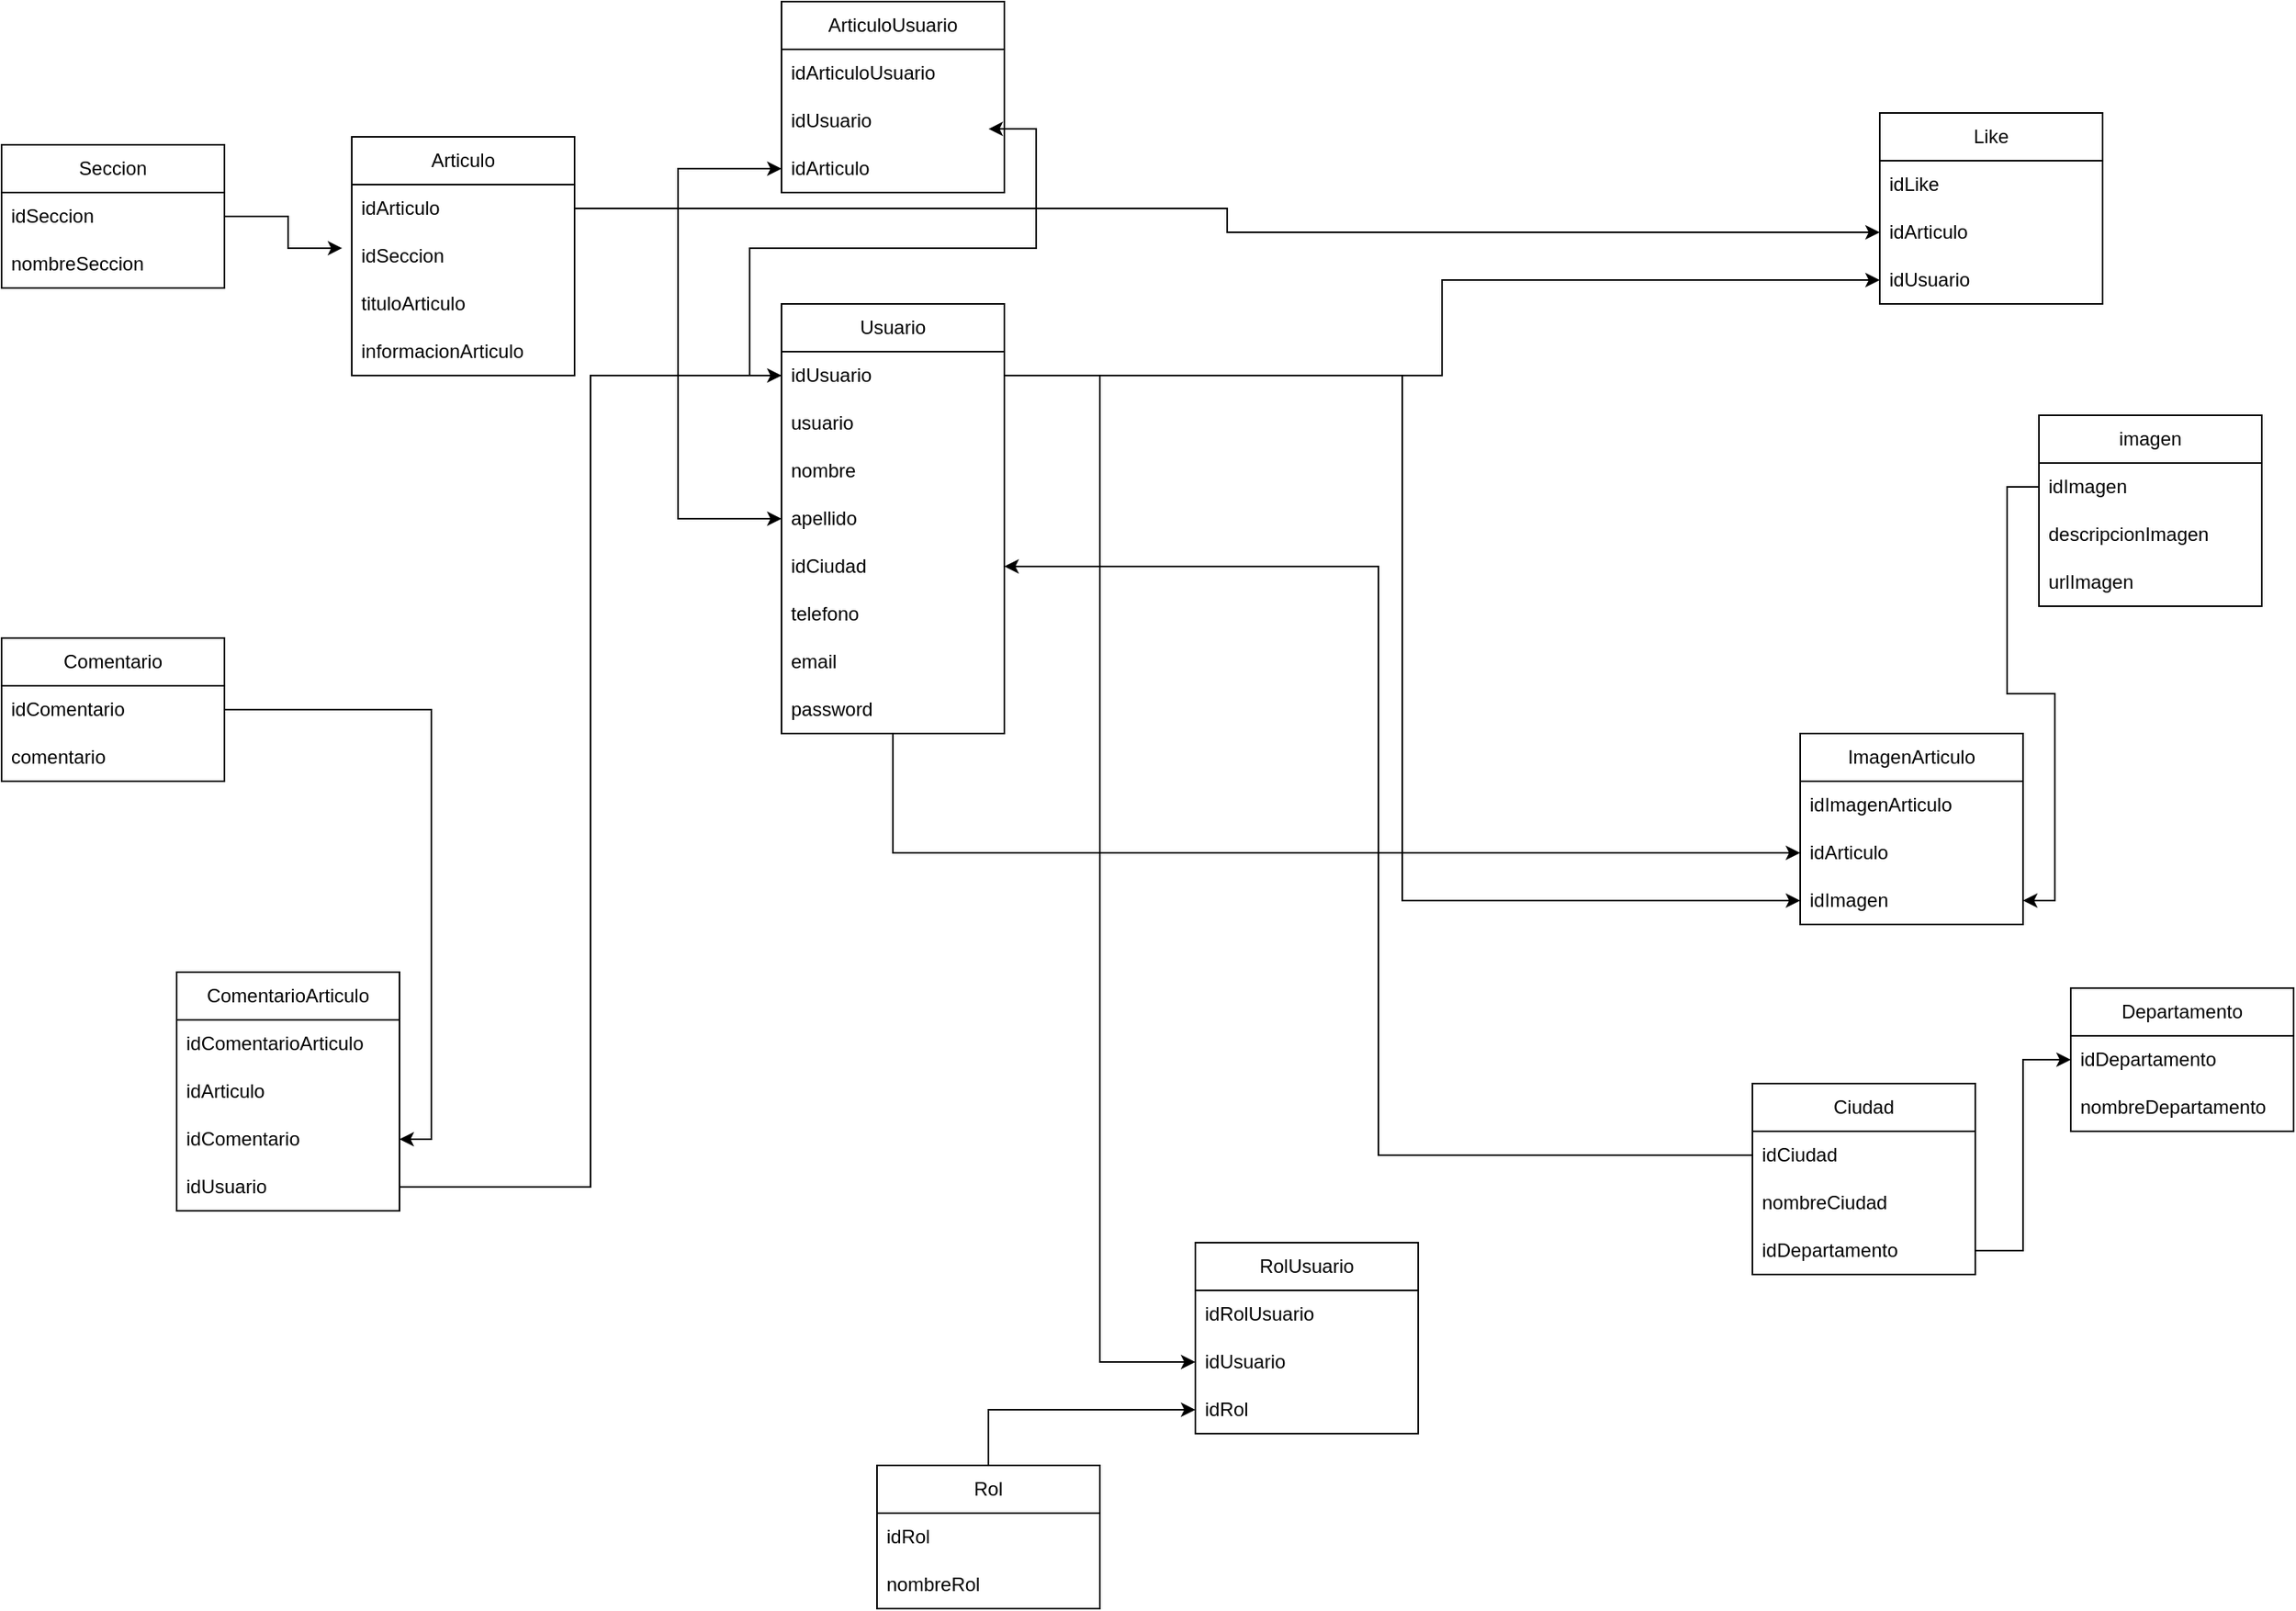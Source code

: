 <mxfile version="24.2.3" type="google">
  <diagram id="R2lEEEUBdFMjLlhIrx00" name="Page-1">
    <mxGraphModel grid="1" page="1" gridSize="10" guides="1" tooltips="1" connect="1" arrows="1" fold="1" pageScale="1" pageWidth="850" pageHeight="1100" math="0" shadow="0" extFonts="Permanent Marker^https://fonts.googleapis.com/css?family=Permanent+Marker">
      <root>
        <mxCell id="0" />
        <mxCell id="1" parent="0" />
        <mxCell id="5z6xpnA6uQuVN6ESg7Eq-2" value="Seccion" style="swimlane;fontStyle=0;childLayout=stackLayout;horizontal=1;startSize=30;horizontalStack=0;resizeParent=1;resizeParentMax=0;resizeLast=0;collapsible=1;marginBottom=0;whiteSpace=wrap;html=1;" vertex="1" parent="1">
          <mxGeometry x="-480" y="-1350" width="140" height="90" as="geometry" />
        </mxCell>
        <mxCell id="5z6xpnA6uQuVN6ESg7Eq-3" value="idSeccion" style="text;strokeColor=none;fillColor=none;align=left;verticalAlign=middle;spacingLeft=4;spacingRight=4;overflow=hidden;points=[[0,0.5],[1,0.5]];portConstraint=eastwest;rotatable=0;whiteSpace=wrap;html=1;" vertex="1" parent="5z6xpnA6uQuVN6ESg7Eq-2">
          <mxGeometry y="30" width="140" height="30" as="geometry" />
        </mxCell>
        <mxCell id="5z6xpnA6uQuVN6ESg7Eq-4" value="nombreSeccion" style="text;strokeColor=none;fillColor=none;align=left;verticalAlign=middle;spacingLeft=4;spacingRight=4;overflow=hidden;points=[[0,0.5],[1,0.5]];portConstraint=eastwest;rotatable=0;whiteSpace=wrap;html=1;" vertex="1" parent="5z6xpnA6uQuVN6ESg7Eq-2">
          <mxGeometry y="60" width="140" height="30" as="geometry" />
        </mxCell>
        <mxCell id="5z6xpnA6uQuVN6ESg7Eq-7" value="Articulo" style="swimlane;fontStyle=0;childLayout=stackLayout;horizontal=1;startSize=30;horizontalStack=0;resizeParent=1;resizeParentMax=0;resizeLast=0;collapsible=1;marginBottom=0;whiteSpace=wrap;html=1;" vertex="1" parent="1">
          <mxGeometry x="-260" y="-1355" width="140" height="150" as="geometry" />
        </mxCell>
        <mxCell id="5z6xpnA6uQuVN6ESg7Eq-8" value="idArticulo" style="text;strokeColor=none;fillColor=none;align=left;verticalAlign=middle;spacingLeft=4;spacingRight=4;overflow=hidden;points=[[0,0.5],[1,0.5]];portConstraint=eastwest;rotatable=0;whiteSpace=wrap;html=1;" vertex="1" parent="5z6xpnA6uQuVN6ESg7Eq-7">
          <mxGeometry y="30" width="140" height="30" as="geometry" />
        </mxCell>
        <mxCell id="5z6xpnA6uQuVN6ESg7Eq-9" value="idSeccion&amp;nbsp;" style="text;strokeColor=none;fillColor=none;align=left;verticalAlign=middle;spacingLeft=4;spacingRight=4;overflow=hidden;points=[[0,0.5],[1,0.5]];portConstraint=eastwest;rotatable=0;whiteSpace=wrap;html=1;" vertex="1" parent="5z6xpnA6uQuVN6ESg7Eq-7">
          <mxGeometry y="60" width="140" height="30" as="geometry" />
        </mxCell>
        <mxCell id="5z6xpnA6uQuVN6ESg7Eq-11" value="tituloArticulo" style="text;strokeColor=none;fillColor=none;align=left;verticalAlign=middle;spacingLeft=4;spacingRight=4;overflow=hidden;points=[[0,0.5],[1,0.5]];portConstraint=eastwest;rotatable=0;whiteSpace=wrap;html=1;" vertex="1" parent="5z6xpnA6uQuVN6ESg7Eq-7">
          <mxGeometry y="90" width="140" height="30" as="geometry" />
        </mxCell>
        <mxCell id="5z6xpnA6uQuVN6ESg7Eq-89" value="informacionArticulo" style="text;strokeColor=none;fillColor=none;align=left;verticalAlign=middle;spacingLeft=4;spacingRight=4;overflow=hidden;points=[[0,0.5],[1,0.5]];portConstraint=eastwest;rotatable=0;whiteSpace=wrap;html=1;" vertex="1" parent="5z6xpnA6uQuVN6ESg7Eq-7">
          <mxGeometry y="120" width="140" height="30" as="geometry" />
        </mxCell>
        <mxCell id="5z6xpnA6uQuVN6ESg7Eq-13" value="imagen" style="swimlane;fontStyle=0;childLayout=stackLayout;horizontal=1;startSize=30;horizontalStack=0;resizeParent=1;resizeParentMax=0;resizeLast=0;collapsible=1;marginBottom=0;whiteSpace=wrap;html=1;" vertex="1" parent="1">
          <mxGeometry x="800" y="-1180" width="140" height="120" as="geometry" />
        </mxCell>
        <mxCell id="5z6xpnA6uQuVN6ESg7Eq-14" value="idImagen" style="text;strokeColor=none;fillColor=none;align=left;verticalAlign=middle;spacingLeft=4;spacingRight=4;overflow=hidden;points=[[0,0.5],[1,0.5]];portConstraint=eastwest;rotatable=0;whiteSpace=wrap;html=1;" vertex="1" parent="5z6xpnA6uQuVN6ESg7Eq-13">
          <mxGeometry y="30" width="140" height="30" as="geometry" />
        </mxCell>
        <mxCell id="5z6xpnA6uQuVN6ESg7Eq-15" value="descripcionImagen" style="text;strokeColor=none;fillColor=none;align=left;verticalAlign=middle;spacingLeft=4;spacingRight=4;overflow=hidden;points=[[0,0.5],[1,0.5]];portConstraint=eastwest;rotatable=0;whiteSpace=wrap;html=1;" vertex="1" parent="5z6xpnA6uQuVN6ESg7Eq-13">
          <mxGeometry y="60" width="140" height="30" as="geometry" />
        </mxCell>
        <mxCell id="5z6xpnA6uQuVN6ESg7Eq-16" value="urlImagen" style="text;strokeColor=none;fillColor=none;align=left;verticalAlign=middle;spacingLeft=4;spacingRight=4;overflow=hidden;points=[[0,0.5],[1,0.5]];portConstraint=eastwest;rotatable=0;whiteSpace=wrap;html=1;" vertex="1" parent="5z6xpnA6uQuVN6ESg7Eq-13">
          <mxGeometry y="90" width="140" height="30" as="geometry" />
        </mxCell>
        <mxCell id="5z6xpnA6uQuVN6ESg7Eq-17" style="edgeStyle=orthogonalEdgeStyle;rounded=0;orthogonalLoop=1;jettySize=auto;html=1;entryX=-0.043;entryY=0.333;entryDx=0;entryDy=0;entryPerimeter=0;" edge="1" parent="1" source="5z6xpnA6uQuVN6ESg7Eq-3" target="5z6xpnA6uQuVN6ESg7Eq-9">
          <mxGeometry relative="1" as="geometry" />
        </mxCell>
        <mxCell id="5z6xpnA6uQuVN6ESg7Eq-19" value="ImagenArticulo" style="swimlane;fontStyle=0;childLayout=stackLayout;horizontal=1;startSize=30;horizontalStack=0;resizeParent=1;resizeParentMax=0;resizeLast=0;collapsible=1;marginBottom=0;whiteSpace=wrap;html=1;" vertex="1" parent="1">
          <mxGeometry x="650" y="-980" width="140" height="120" as="geometry" />
        </mxCell>
        <mxCell id="5z6xpnA6uQuVN6ESg7Eq-20" value="idImagenArticulo" style="text;strokeColor=none;fillColor=none;align=left;verticalAlign=middle;spacingLeft=4;spacingRight=4;overflow=hidden;points=[[0,0.5],[1,0.5]];portConstraint=eastwest;rotatable=0;whiteSpace=wrap;html=1;" vertex="1" parent="5z6xpnA6uQuVN6ESg7Eq-19">
          <mxGeometry y="30" width="140" height="30" as="geometry" />
        </mxCell>
        <mxCell id="5z6xpnA6uQuVN6ESg7Eq-21" value="idArticulo" style="text;strokeColor=none;fillColor=none;align=left;verticalAlign=middle;spacingLeft=4;spacingRight=4;overflow=hidden;points=[[0,0.5],[1,0.5]];portConstraint=eastwest;rotatable=0;whiteSpace=wrap;html=1;" vertex="1" parent="5z6xpnA6uQuVN6ESg7Eq-19">
          <mxGeometry y="60" width="140" height="30" as="geometry" />
        </mxCell>
        <mxCell id="5z6xpnA6uQuVN6ESg7Eq-22" value="idImagen" style="text;strokeColor=none;fillColor=none;align=left;verticalAlign=middle;spacingLeft=4;spacingRight=4;overflow=hidden;points=[[0,0.5],[1,0.5]];portConstraint=eastwest;rotatable=0;whiteSpace=wrap;html=1;" vertex="1" parent="5z6xpnA6uQuVN6ESg7Eq-19">
          <mxGeometry y="90" width="140" height="30" as="geometry" />
        </mxCell>
        <mxCell id="5z6xpnA6uQuVN6ESg7Eq-24" style="edgeStyle=orthogonalEdgeStyle;rounded=0;orthogonalLoop=1;jettySize=auto;html=1;entryX=0;entryY=0.5;entryDx=0;entryDy=0;" edge="1" parent="1" source="5z6xpnA6uQuVN6ESg7Eq-26" target="5z6xpnA6uQuVN6ESg7Eq-21">
          <mxGeometry relative="1" as="geometry" />
        </mxCell>
        <mxCell id="5z6xpnA6uQuVN6ESg7Eq-25" style="edgeStyle=orthogonalEdgeStyle;rounded=0;orthogonalLoop=1;jettySize=auto;html=1;" edge="1" parent="1" source="5z6xpnA6uQuVN6ESg7Eq-14" target="5z6xpnA6uQuVN6ESg7Eq-22">
          <mxGeometry relative="1" as="geometry" />
        </mxCell>
        <mxCell id="5z6xpnA6uQuVN6ESg7Eq-35" value="ArticuloUsuario" style="swimlane;fontStyle=0;childLayout=stackLayout;horizontal=1;startSize=30;horizontalStack=0;resizeParent=1;resizeParentMax=0;resizeLast=0;collapsible=1;marginBottom=0;whiteSpace=wrap;html=1;" vertex="1" parent="1">
          <mxGeometry x="10" y="-1440" width="140" height="120" as="geometry" />
        </mxCell>
        <mxCell id="5z6xpnA6uQuVN6ESg7Eq-36" value="idArticuloUsuario" style="text;strokeColor=none;fillColor=none;align=left;verticalAlign=middle;spacingLeft=4;spacingRight=4;overflow=hidden;points=[[0,0.5],[1,0.5]];portConstraint=eastwest;rotatable=0;whiteSpace=wrap;html=1;" vertex="1" parent="5z6xpnA6uQuVN6ESg7Eq-35">
          <mxGeometry y="30" width="140" height="30" as="geometry" />
        </mxCell>
        <mxCell id="5z6xpnA6uQuVN6ESg7Eq-37" value="idUsuario" style="text;strokeColor=none;fillColor=none;align=left;verticalAlign=middle;spacingLeft=4;spacingRight=4;overflow=hidden;points=[[0,0.5],[1,0.5]];portConstraint=eastwest;rotatable=0;whiteSpace=wrap;html=1;" vertex="1" parent="5z6xpnA6uQuVN6ESg7Eq-35">
          <mxGeometry y="60" width="140" height="30" as="geometry" />
        </mxCell>
        <mxCell id="5z6xpnA6uQuVN6ESg7Eq-38" value="idArticulo" style="text;strokeColor=none;fillColor=none;align=left;verticalAlign=middle;spacingLeft=4;spacingRight=4;overflow=hidden;points=[[0,0.5],[1,0.5]];portConstraint=eastwest;rotatable=0;whiteSpace=wrap;html=1;" vertex="1" parent="5z6xpnA6uQuVN6ESg7Eq-35">
          <mxGeometry y="90" width="140" height="30" as="geometry" />
        </mxCell>
        <mxCell id="5z6xpnA6uQuVN6ESg7Eq-39" style="edgeStyle=orthogonalEdgeStyle;rounded=0;orthogonalLoop=1;jettySize=auto;html=1;entryX=0;entryY=0.5;entryDx=0;entryDy=0;" edge="1" parent="1" source="5z6xpnA6uQuVN6ESg7Eq-8" target="5z6xpnA6uQuVN6ESg7Eq-38">
          <mxGeometry relative="1" as="geometry" />
        </mxCell>
        <mxCell id="5z6xpnA6uQuVN6ESg7Eq-40" style="edgeStyle=orthogonalEdgeStyle;rounded=0;orthogonalLoop=1;jettySize=auto;html=1;entryX=0.929;entryY=0.667;entryDx=0;entryDy=0;entryPerimeter=0;" edge="1" parent="1" source="5z6xpnA6uQuVN6ESg7Eq-27" target="5z6xpnA6uQuVN6ESg7Eq-37">
          <mxGeometry relative="1" as="geometry" />
        </mxCell>
        <mxCell id="5z6xpnA6uQuVN6ESg7Eq-41" value="Ciudad" style="swimlane;fontStyle=0;childLayout=stackLayout;horizontal=1;startSize=30;horizontalStack=0;resizeParent=1;resizeParentMax=0;resizeLast=0;collapsible=1;marginBottom=0;whiteSpace=wrap;html=1;" vertex="1" parent="1">
          <mxGeometry x="620" y="-760" width="140" height="120" as="geometry" />
        </mxCell>
        <mxCell id="5z6xpnA6uQuVN6ESg7Eq-42" value="idCiudad" style="text;strokeColor=none;fillColor=none;align=left;verticalAlign=middle;spacingLeft=4;spacingRight=4;overflow=hidden;points=[[0,0.5],[1,0.5]];portConstraint=eastwest;rotatable=0;whiteSpace=wrap;html=1;" vertex="1" parent="5z6xpnA6uQuVN6ESg7Eq-41">
          <mxGeometry y="30" width="140" height="30" as="geometry" />
        </mxCell>
        <mxCell id="5z6xpnA6uQuVN6ESg7Eq-43" value="nombreCiudad" style="text;strokeColor=none;fillColor=none;align=left;verticalAlign=middle;spacingLeft=4;spacingRight=4;overflow=hidden;points=[[0,0.5],[1,0.5]];portConstraint=eastwest;rotatable=0;whiteSpace=wrap;html=1;" vertex="1" parent="5z6xpnA6uQuVN6ESg7Eq-41">
          <mxGeometry y="60" width="140" height="30" as="geometry" />
        </mxCell>
        <mxCell id="5z6xpnA6uQuVN6ESg7Eq-44" value="idDepartamento" style="text;strokeColor=none;fillColor=none;align=left;verticalAlign=middle;spacingLeft=4;spacingRight=4;overflow=hidden;points=[[0,0.5],[1,0.5]];portConstraint=eastwest;rotatable=0;whiteSpace=wrap;html=1;" vertex="1" parent="5z6xpnA6uQuVN6ESg7Eq-41">
          <mxGeometry y="90" width="140" height="30" as="geometry" />
        </mxCell>
        <mxCell id="5z6xpnA6uQuVN6ESg7Eq-45" value="Departamento" style="swimlane;fontStyle=0;childLayout=stackLayout;horizontal=1;startSize=30;horizontalStack=0;resizeParent=1;resizeParentMax=0;resizeLast=0;collapsible=1;marginBottom=0;whiteSpace=wrap;html=1;" vertex="1" parent="1">
          <mxGeometry x="820" y="-820" width="140" height="90" as="geometry" />
        </mxCell>
        <mxCell id="5z6xpnA6uQuVN6ESg7Eq-46" value="idDepartamento" style="text;strokeColor=none;fillColor=none;align=left;verticalAlign=middle;spacingLeft=4;spacingRight=4;overflow=hidden;points=[[0,0.5],[1,0.5]];portConstraint=eastwest;rotatable=0;whiteSpace=wrap;html=1;" vertex="1" parent="5z6xpnA6uQuVN6ESg7Eq-45">
          <mxGeometry y="30" width="140" height="30" as="geometry" />
        </mxCell>
        <mxCell id="5z6xpnA6uQuVN6ESg7Eq-47" value="nombreDepartamento" style="text;strokeColor=none;fillColor=none;align=left;verticalAlign=middle;spacingLeft=4;spacingRight=4;overflow=hidden;points=[[0,0.5],[1,0.5]];portConstraint=eastwest;rotatable=0;whiteSpace=wrap;html=1;" vertex="1" parent="5z6xpnA6uQuVN6ESg7Eq-45">
          <mxGeometry y="60" width="140" height="30" as="geometry" />
        </mxCell>
        <mxCell id="5z6xpnA6uQuVN6ESg7Eq-49" style="edgeStyle=orthogonalEdgeStyle;rounded=0;orthogonalLoop=1;jettySize=auto;html=1;entryX=0;entryY=0.5;entryDx=0;entryDy=0;" edge="1" parent="1" source="5z6xpnA6uQuVN6ESg7Eq-44" target="5z6xpnA6uQuVN6ESg7Eq-46">
          <mxGeometry relative="1" as="geometry" />
        </mxCell>
        <mxCell id="5z6xpnA6uQuVN6ESg7Eq-50" style="edgeStyle=orthogonalEdgeStyle;rounded=0;orthogonalLoop=1;jettySize=auto;html=1;entryX=1;entryY=0.5;entryDx=0;entryDy=0;" edge="1" parent="1" source="5z6xpnA6uQuVN6ESg7Eq-42" target="5z6xpnA6uQuVN6ESg7Eq-30">
          <mxGeometry relative="1" as="geometry" />
        </mxCell>
        <mxCell id="5z6xpnA6uQuVN6ESg7Eq-69" style="edgeStyle=orthogonalEdgeStyle;rounded=0;orthogonalLoop=1;jettySize=auto;html=1;" edge="1" parent="1" source="5z6xpnA6uQuVN6ESg7Eq-59" target="5z6xpnA6uQuVN6ESg7Eq-66">
          <mxGeometry relative="1" as="geometry" />
        </mxCell>
        <mxCell id="5z6xpnA6uQuVN6ESg7Eq-59" value="Rol" style="swimlane;fontStyle=0;childLayout=stackLayout;horizontal=1;startSize=30;horizontalStack=0;resizeParent=1;resizeParentMax=0;resizeLast=0;collapsible=1;marginBottom=0;whiteSpace=wrap;html=1;" vertex="1" parent="1">
          <mxGeometry x="70" y="-520" width="140" height="90" as="geometry" />
        </mxCell>
        <mxCell id="5z6xpnA6uQuVN6ESg7Eq-60" value="idRol" style="text;strokeColor=none;fillColor=none;align=left;verticalAlign=middle;spacingLeft=4;spacingRight=4;overflow=hidden;points=[[0,0.5],[1,0.5]];portConstraint=eastwest;rotatable=0;whiteSpace=wrap;html=1;" vertex="1" parent="5z6xpnA6uQuVN6ESg7Eq-59">
          <mxGeometry y="30" width="140" height="30" as="geometry" />
        </mxCell>
        <mxCell id="5z6xpnA6uQuVN6ESg7Eq-61" value="nombreRol" style="text;strokeColor=none;fillColor=none;align=left;verticalAlign=middle;spacingLeft=4;spacingRight=4;overflow=hidden;points=[[0,0.5],[1,0.5]];portConstraint=eastwest;rotatable=0;whiteSpace=wrap;html=1;" vertex="1" parent="5z6xpnA6uQuVN6ESg7Eq-59">
          <mxGeometry y="60" width="140" height="30" as="geometry" />
        </mxCell>
        <mxCell id="5z6xpnA6uQuVN6ESg7Eq-63" value="RolUsuario" style="swimlane;fontStyle=0;childLayout=stackLayout;horizontal=1;startSize=30;horizontalStack=0;resizeParent=1;resizeParentMax=0;resizeLast=0;collapsible=1;marginBottom=0;whiteSpace=wrap;html=1;" vertex="1" parent="1">
          <mxGeometry x="270" y="-660" width="140" height="120" as="geometry" />
        </mxCell>
        <mxCell id="5z6xpnA6uQuVN6ESg7Eq-64" value="idRolUsuario" style="text;strokeColor=none;fillColor=none;align=left;verticalAlign=middle;spacingLeft=4;spacingRight=4;overflow=hidden;points=[[0,0.5],[1,0.5]];portConstraint=eastwest;rotatable=0;whiteSpace=wrap;html=1;" vertex="1" parent="5z6xpnA6uQuVN6ESg7Eq-63">
          <mxGeometry y="30" width="140" height="30" as="geometry" />
        </mxCell>
        <mxCell id="5z6xpnA6uQuVN6ESg7Eq-65" value="idUsuario" style="text;strokeColor=none;fillColor=none;align=left;verticalAlign=middle;spacingLeft=4;spacingRight=4;overflow=hidden;points=[[0,0.5],[1,0.5]];portConstraint=eastwest;rotatable=0;whiteSpace=wrap;html=1;" vertex="1" parent="5z6xpnA6uQuVN6ESg7Eq-63">
          <mxGeometry y="60" width="140" height="30" as="geometry" />
        </mxCell>
        <mxCell id="5z6xpnA6uQuVN6ESg7Eq-66" value="idRol" style="text;strokeColor=none;fillColor=none;align=left;verticalAlign=middle;spacingLeft=4;spacingRight=4;overflow=hidden;points=[[0,0.5],[1,0.5]];portConstraint=eastwest;rotatable=0;whiteSpace=wrap;html=1;" vertex="1" parent="5z6xpnA6uQuVN6ESg7Eq-63">
          <mxGeometry y="90" width="140" height="30" as="geometry" />
        </mxCell>
        <mxCell id="5z6xpnA6uQuVN6ESg7Eq-67" style="edgeStyle=orthogonalEdgeStyle;rounded=0;orthogonalLoop=1;jettySize=auto;html=1;entryX=0;entryY=0.5;entryDx=0;entryDy=0;" edge="1" parent="1" source="5z6xpnA6uQuVN6ESg7Eq-27" target="5z6xpnA6uQuVN6ESg7Eq-65">
          <mxGeometry relative="1" as="geometry" />
        </mxCell>
        <mxCell id="5z6xpnA6uQuVN6ESg7Eq-70" value="Like" style="swimlane;fontStyle=0;childLayout=stackLayout;horizontal=1;startSize=30;horizontalStack=0;resizeParent=1;resizeParentMax=0;resizeLast=0;collapsible=1;marginBottom=0;whiteSpace=wrap;html=1;" vertex="1" parent="1">
          <mxGeometry x="700" y="-1370" width="140" height="120" as="geometry" />
        </mxCell>
        <mxCell id="5z6xpnA6uQuVN6ESg7Eq-71" value="idLike" style="text;strokeColor=none;fillColor=none;align=left;verticalAlign=middle;spacingLeft=4;spacingRight=4;overflow=hidden;points=[[0,0.5],[1,0.5]];portConstraint=eastwest;rotatable=0;whiteSpace=wrap;html=1;" vertex="1" parent="5z6xpnA6uQuVN6ESg7Eq-70">
          <mxGeometry y="30" width="140" height="30" as="geometry" />
        </mxCell>
        <mxCell id="5z6xpnA6uQuVN6ESg7Eq-72" value="idArticulo" style="text;strokeColor=none;fillColor=none;align=left;verticalAlign=middle;spacingLeft=4;spacingRight=4;overflow=hidden;points=[[0,0.5],[1,0.5]];portConstraint=eastwest;rotatable=0;whiteSpace=wrap;html=1;" vertex="1" parent="5z6xpnA6uQuVN6ESg7Eq-70">
          <mxGeometry y="60" width="140" height="30" as="geometry" />
        </mxCell>
        <mxCell id="5z6xpnA6uQuVN6ESg7Eq-73" value="idUsuario" style="text;strokeColor=none;fillColor=none;align=left;verticalAlign=middle;spacingLeft=4;spacingRight=4;overflow=hidden;points=[[0,0.5],[1,0.5]];portConstraint=eastwest;rotatable=0;whiteSpace=wrap;html=1;" vertex="1" parent="5z6xpnA6uQuVN6ESg7Eq-70">
          <mxGeometry y="90" width="140" height="30" as="geometry" />
        </mxCell>
        <mxCell id="5z6xpnA6uQuVN6ESg7Eq-75" style="edgeStyle=orthogonalEdgeStyle;rounded=0;orthogonalLoop=1;jettySize=auto;html=1;entryX=0;entryY=0.5;entryDx=0;entryDy=0;" edge="1" parent="1" source="5z6xpnA6uQuVN6ESg7Eq-8" target="5z6xpnA6uQuVN6ESg7Eq-72">
          <mxGeometry relative="1" as="geometry" />
        </mxCell>
        <mxCell id="5z6xpnA6uQuVN6ESg7Eq-76" value="" style="edgeStyle=orthogonalEdgeStyle;rounded=0;orthogonalLoop=1;jettySize=auto;html=1;" edge="1" parent="1" source="5z6xpnA6uQuVN6ESg7Eq-27" target="5z6xpnA6uQuVN6ESg7Eq-22">
          <mxGeometry relative="1" as="geometry" />
        </mxCell>
        <mxCell id="5z6xpnA6uQuVN6ESg7Eq-77" style="edgeStyle=orthogonalEdgeStyle;rounded=0;orthogonalLoop=1;jettySize=auto;html=1;entryX=0;entryY=0.5;entryDx=0;entryDy=0;" edge="1" parent="1" source="5z6xpnA6uQuVN6ESg7Eq-27" target="5z6xpnA6uQuVN6ESg7Eq-73">
          <mxGeometry relative="1" as="geometry" />
        </mxCell>
        <mxCell id="5z6xpnA6uQuVN6ESg7Eq-78" value="Comentario" style="swimlane;fontStyle=0;childLayout=stackLayout;horizontal=1;startSize=30;horizontalStack=0;resizeParent=1;resizeParentMax=0;resizeLast=0;collapsible=1;marginBottom=0;whiteSpace=wrap;html=1;" vertex="1" parent="1">
          <mxGeometry x="-480" y="-1040" width="140" height="90" as="geometry" />
        </mxCell>
        <mxCell id="5z6xpnA6uQuVN6ESg7Eq-79" value="idComentario" style="text;strokeColor=none;fillColor=none;align=left;verticalAlign=middle;spacingLeft=4;spacingRight=4;overflow=hidden;points=[[0,0.5],[1,0.5]];portConstraint=eastwest;rotatable=0;whiteSpace=wrap;html=1;" vertex="1" parent="5z6xpnA6uQuVN6ESg7Eq-78">
          <mxGeometry y="30" width="140" height="30" as="geometry" />
        </mxCell>
        <mxCell id="5z6xpnA6uQuVN6ESg7Eq-80" value="comentario" style="text;strokeColor=none;fillColor=none;align=left;verticalAlign=middle;spacingLeft=4;spacingRight=4;overflow=hidden;points=[[0,0.5],[1,0.5]];portConstraint=eastwest;rotatable=0;whiteSpace=wrap;html=1;" vertex="1" parent="5z6xpnA6uQuVN6ESg7Eq-78">
          <mxGeometry y="60" width="140" height="30" as="geometry" />
        </mxCell>
        <mxCell id="5z6xpnA6uQuVN6ESg7Eq-82" value="ComentarioArticulo" style="swimlane;fontStyle=0;childLayout=stackLayout;horizontal=1;startSize=30;horizontalStack=0;resizeParent=1;resizeParentMax=0;resizeLast=0;collapsible=1;marginBottom=0;whiteSpace=wrap;html=1;" vertex="1" parent="1">
          <mxGeometry x="-370" y="-830" width="140" height="150" as="geometry" />
        </mxCell>
        <mxCell id="5z6xpnA6uQuVN6ESg7Eq-83" value="idComentarioArticulo" style="text;strokeColor=none;fillColor=none;align=left;verticalAlign=middle;spacingLeft=4;spacingRight=4;overflow=hidden;points=[[0,0.5],[1,0.5]];portConstraint=eastwest;rotatable=0;whiteSpace=wrap;html=1;" vertex="1" parent="5z6xpnA6uQuVN6ESg7Eq-82">
          <mxGeometry y="30" width="140" height="30" as="geometry" />
        </mxCell>
        <mxCell id="5z6xpnA6uQuVN6ESg7Eq-84" value="idArticulo" style="text;strokeColor=none;fillColor=none;align=left;verticalAlign=middle;spacingLeft=4;spacingRight=4;overflow=hidden;points=[[0,0.5],[1,0.5]];portConstraint=eastwest;rotatable=0;whiteSpace=wrap;html=1;" vertex="1" parent="5z6xpnA6uQuVN6ESg7Eq-82">
          <mxGeometry y="60" width="140" height="30" as="geometry" />
        </mxCell>
        <mxCell id="5z6xpnA6uQuVN6ESg7Eq-85" value="idComentario" style="text;strokeColor=none;fillColor=none;align=left;verticalAlign=middle;spacingLeft=4;spacingRight=4;overflow=hidden;points=[[0,0.5],[1,0.5]];portConstraint=eastwest;rotatable=0;whiteSpace=wrap;html=1;" vertex="1" parent="5z6xpnA6uQuVN6ESg7Eq-82">
          <mxGeometry y="90" width="140" height="30" as="geometry" />
        </mxCell>
        <mxCell id="5z6xpnA6uQuVN6ESg7Eq-86" value="idUsuario" style="text;strokeColor=none;fillColor=none;align=left;verticalAlign=middle;spacingLeft=4;spacingRight=4;overflow=hidden;points=[[0,0.5],[1,0.5]];portConstraint=eastwest;rotatable=0;whiteSpace=wrap;html=1;" vertex="1" parent="5z6xpnA6uQuVN6ESg7Eq-82">
          <mxGeometry y="120" width="140" height="30" as="geometry" />
        </mxCell>
        <mxCell id="5z6xpnA6uQuVN6ESg7Eq-87" style="edgeStyle=orthogonalEdgeStyle;rounded=0;orthogonalLoop=1;jettySize=auto;html=1;entryX=1;entryY=0.5;entryDx=0;entryDy=0;" edge="1" parent="1" source="5z6xpnA6uQuVN6ESg7Eq-79" target="5z6xpnA6uQuVN6ESg7Eq-85">
          <mxGeometry relative="1" as="geometry" />
        </mxCell>
        <mxCell id="5z6xpnA6uQuVN6ESg7Eq-88" style="edgeStyle=orthogonalEdgeStyle;rounded=0;orthogonalLoop=1;jettySize=auto;html=1;entryX=0;entryY=0.5;entryDx=0;entryDy=0;" edge="1" parent="1" source="5z6xpnA6uQuVN6ESg7Eq-86" target="5z6xpnA6uQuVN6ESg7Eq-27">
          <mxGeometry relative="1" as="geometry" />
        </mxCell>
        <mxCell id="3HXfGH5q4WWTOH5B6wIN-1" value="" style="edgeStyle=orthogonalEdgeStyle;rounded=0;orthogonalLoop=1;jettySize=auto;html=1;entryX=0;entryY=0.5;entryDx=0;entryDy=0;" edge="1" parent="1" source="5z6xpnA6uQuVN6ESg7Eq-8" target="5z6xpnA6uQuVN6ESg7Eq-26">
          <mxGeometry relative="1" as="geometry">
            <mxPoint x="300" y="-1085" as="sourcePoint" />
            <mxPoint x="600" y="-995" as="targetPoint" />
          </mxGeometry>
        </mxCell>
        <mxCell id="5z6xpnA6uQuVN6ESg7Eq-26" value="Usuario" style="swimlane;fontStyle=0;childLayout=stackLayout;horizontal=1;startSize=30;horizontalStack=0;resizeParent=1;resizeParentMax=0;resizeLast=0;collapsible=1;marginBottom=0;whiteSpace=wrap;html=1;" vertex="1" parent="1">
          <mxGeometry x="10" y="-1250" width="140" height="270" as="geometry" />
        </mxCell>
        <mxCell id="5z6xpnA6uQuVN6ESg7Eq-27" value="idUsuario" style="text;strokeColor=none;fillColor=none;align=left;verticalAlign=middle;spacingLeft=4;spacingRight=4;overflow=hidden;points=[[0,0.5],[1,0.5]];portConstraint=eastwest;rotatable=0;whiteSpace=wrap;html=1;" vertex="1" parent="5z6xpnA6uQuVN6ESg7Eq-26">
          <mxGeometry y="30" width="140" height="30" as="geometry" />
        </mxCell>
        <mxCell id="5z6xpnA6uQuVN6ESg7Eq-33" value="usuario" style="text;strokeColor=none;fillColor=none;align=left;verticalAlign=middle;spacingLeft=4;spacingRight=4;overflow=hidden;points=[[0,0.5],[1,0.5]];portConstraint=eastwest;rotatable=0;whiteSpace=wrap;html=1;" vertex="1" parent="5z6xpnA6uQuVN6ESg7Eq-26">
          <mxGeometry y="60" width="140" height="30" as="geometry" />
        </mxCell>
        <mxCell id="5z6xpnA6uQuVN6ESg7Eq-28" value="nombre" style="text;strokeColor=none;fillColor=none;align=left;verticalAlign=middle;spacingLeft=4;spacingRight=4;overflow=hidden;points=[[0,0.5],[1,0.5]];portConstraint=eastwest;rotatable=0;whiteSpace=wrap;html=1;" vertex="1" parent="5z6xpnA6uQuVN6ESg7Eq-26">
          <mxGeometry y="90" width="140" height="30" as="geometry" />
        </mxCell>
        <mxCell id="5z6xpnA6uQuVN6ESg7Eq-29" value="apellido" style="text;strokeColor=none;fillColor=none;align=left;verticalAlign=middle;spacingLeft=4;spacingRight=4;overflow=hidden;points=[[0,0.5],[1,0.5]];portConstraint=eastwest;rotatable=0;whiteSpace=wrap;html=1;" vertex="1" parent="5z6xpnA6uQuVN6ESg7Eq-26">
          <mxGeometry y="120" width="140" height="30" as="geometry" />
        </mxCell>
        <mxCell id="5z6xpnA6uQuVN6ESg7Eq-30" value="idCiudad" style="text;strokeColor=none;fillColor=none;align=left;verticalAlign=middle;spacingLeft=4;spacingRight=4;overflow=hidden;points=[[0,0.5],[1,0.5]];portConstraint=eastwest;rotatable=0;whiteSpace=wrap;html=1;" vertex="1" parent="5z6xpnA6uQuVN6ESg7Eq-26">
          <mxGeometry y="150" width="140" height="30" as="geometry" />
        </mxCell>
        <mxCell id="5z6xpnA6uQuVN6ESg7Eq-31" value="telefono" style="text;strokeColor=none;fillColor=none;align=left;verticalAlign=middle;spacingLeft=4;spacingRight=4;overflow=hidden;points=[[0,0.5],[1,0.5]];portConstraint=eastwest;rotatable=0;whiteSpace=wrap;html=1;" vertex="1" parent="5z6xpnA6uQuVN6ESg7Eq-26">
          <mxGeometry y="180" width="140" height="30" as="geometry" />
        </mxCell>
        <mxCell id="5z6xpnA6uQuVN6ESg7Eq-32" value="email" style="text;strokeColor=none;fillColor=none;align=left;verticalAlign=middle;spacingLeft=4;spacingRight=4;overflow=hidden;points=[[0,0.5],[1,0.5]];portConstraint=eastwest;rotatable=0;whiteSpace=wrap;html=1;" vertex="1" parent="5z6xpnA6uQuVN6ESg7Eq-26">
          <mxGeometry y="210" width="140" height="30" as="geometry" />
        </mxCell>
        <mxCell id="5z6xpnA6uQuVN6ESg7Eq-34" value="password" style="text;strokeColor=none;fillColor=none;align=left;verticalAlign=middle;spacingLeft=4;spacingRight=4;overflow=hidden;points=[[0,0.5],[1,0.5]];portConstraint=eastwest;rotatable=0;whiteSpace=wrap;html=1;" vertex="1" parent="5z6xpnA6uQuVN6ESg7Eq-26">
          <mxGeometry y="240" width="140" height="30" as="geometry" />
        </mxCell>
      </root>
    </mxGraphModel>
  </diagram>
</mxfile>
